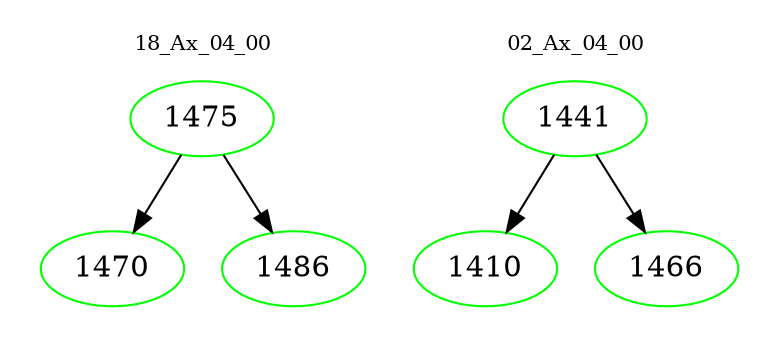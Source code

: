 digraph{
subgraph cluster_0 {
color = white
label = "18_Ax_04_00";
fontsize=10;
T0_1475 [label="1475", color="green"]
T0_1475 -> T0_1470 [color="black"]
T0_1470 [label="1470", color="green"]
T0_1475 -> T0_1486 [color="black"]
T0_1486 [label="1486", color="green"]
}
subgraph cluster_1 {
color = white
label = "02_Ax_04_00";
fontsize=10;
T1_1441 [label="1441", color="green"]
T1_1441 -> T1_1410 [color="black"]
T1_1410 [label="1410", color="green"]
T1_1441 -> T1_1466 [color="black"]
T1_1466 [label="1466", color="green"]
}
}
